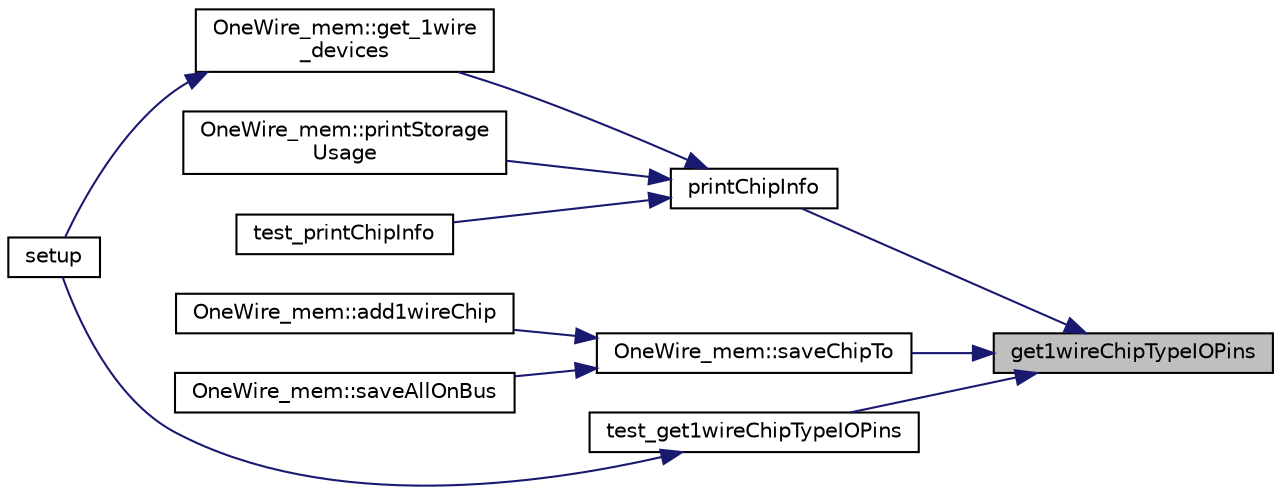 digraph "get1wireChipTypeIOPins"
{
 // INTERACTIVE_SVG=YES
 // LATEX_PDF_SIZE
  edge [fontname="Helvetica",fontsize="10",labelfontname="Helvetica",labelfontsize="10"];
  node [fontname="Helvetica",fontsize="10",shape=record];
  rankdir="RL";
  Node1 [label="get1wireChipTypeIOPins",height=0.2,width=0.4,color="black", fillcolor="grey75", style="filled", fontcolor="black",tooltip="Returns the number of IO pins the 1-wire chip has."];
  Node1 -> Node2 [dir="back",color="midnightblue",fontsize="10",style="solid"];
  Node2 [label="printChipInfo",height=0.2,width=0.4,color="black", fillcolor="white", style="filled",URL="$1wire_8cpp.html#a977007cf4daf77a6813d9bd5484e67e1",tooltip=" "];
  Node2 -> Node3 [dir="back",color="midnightblue",fontsize="10",style="solid"];
  Node3 [label="OneWire_mem::get_1wire\l_devices",height=0.2,width=0.4,color="black", fillcolor="white", style="filled",URL="$class_one_wire__mem.html#a3bd5ba2d95c5873efc9b801a78b8ae6f",tooltip="Find and print details of chips on the 1-wire bus(s), including if it is saved and where."];
  Node3 -> Node4 [dir="back",color="midnightblue",fontsize="10",style="solid"];
  Node4 [label="setup",height=0.2,width=0.4,color="black", fillcolor="white", style="filled",URL="$test_2main_8cpp.html#a4fc01d736fe50cf5b977f755b675f11d",tooltip=" "];
  Node2 -> Node5 [dir="back",color="midnightblue",fontsize="10",style="solid"];
  Node5 [label="OneWire_mem::printStorage\lUsage",height=0.2,width=0.4,color="black", fillcolor="white", style="filled",URL="$class_one_wire__mem.html#af27c609b55b419df8178bb851a63c76f",tooltip="Print 1-wire eeprom(etc.) save slots."];
  Node2 -> Node6 [dir="back",color="midnightblue",fontsize="10",style="solid"];
  Node6 [label="test_printChipInfo",height=0.2,width=0.4,color="black", fillcolor="white", style="filled",URL="$1wire_8cpp.html#a2e8000096e9b85edb1ba3aab584b0a8a",tooltip=" "];
  Node1 -> Node7 [dir="back",color="midnightblue",fontsize="10",style="solid"];
  Node7 [label="OneWire_mem::saveChipTo",height=0.2,width=0.4,color="black", fillcolor="white", style="filled",URL="$class_one_wire__mem.html#a1d9aed76616fc837319331ea69558234",tooltip="Save the chip to nonvolatile storage overwriting any value already stored there."];
  Node7 -> Node8 [dir="back",color="midnightblue",fontsize="10",style="solid"];
  Node8 [label="OneWire_mem::add1wireChip",height=0.2,width=0.4,color="black", fillcolor="white", style="filled",URL="$class_one_wire__mem.html#a5b48b1dbefc529284d2df8151e526d4c",tooltip="Add 1wire chip in addr param to eeprom. Adds the details passed, no looking up on bus etc...."];
  Node7 -> Node9 [dir="back",color="midnightblue",fontsize="10",style="solid"];
  Node9 [label="OneWire_mem::saveAllOnBus",height=0.2,width=0.4,color="black", fillcolor="white", style="filled",URL="$class_one_wire__mem.html#a27f7ce3561aa62be2b5f2bb356c0e96f",tooltip="Save all 1-wire chips on a 1-wire bus to storage e.g. EEPROM."];
  Node1 -> Node10 [dir="back",color="midnightblue",fontsize="10",style="solid"];
  Node10 [label="test_get1wireChipTypeIOPins",height=0.2,width=0.4,color="black", fillcolor="white", style="filled",URL="$test_2main_8cpp.html#ac13eac4135abb03c83315a4d5fa5ebd4",tooltip=" "];
  Node10 -> Node4 [dir="back",color="midnightblue",fontsize="10",style="solid"];
}
